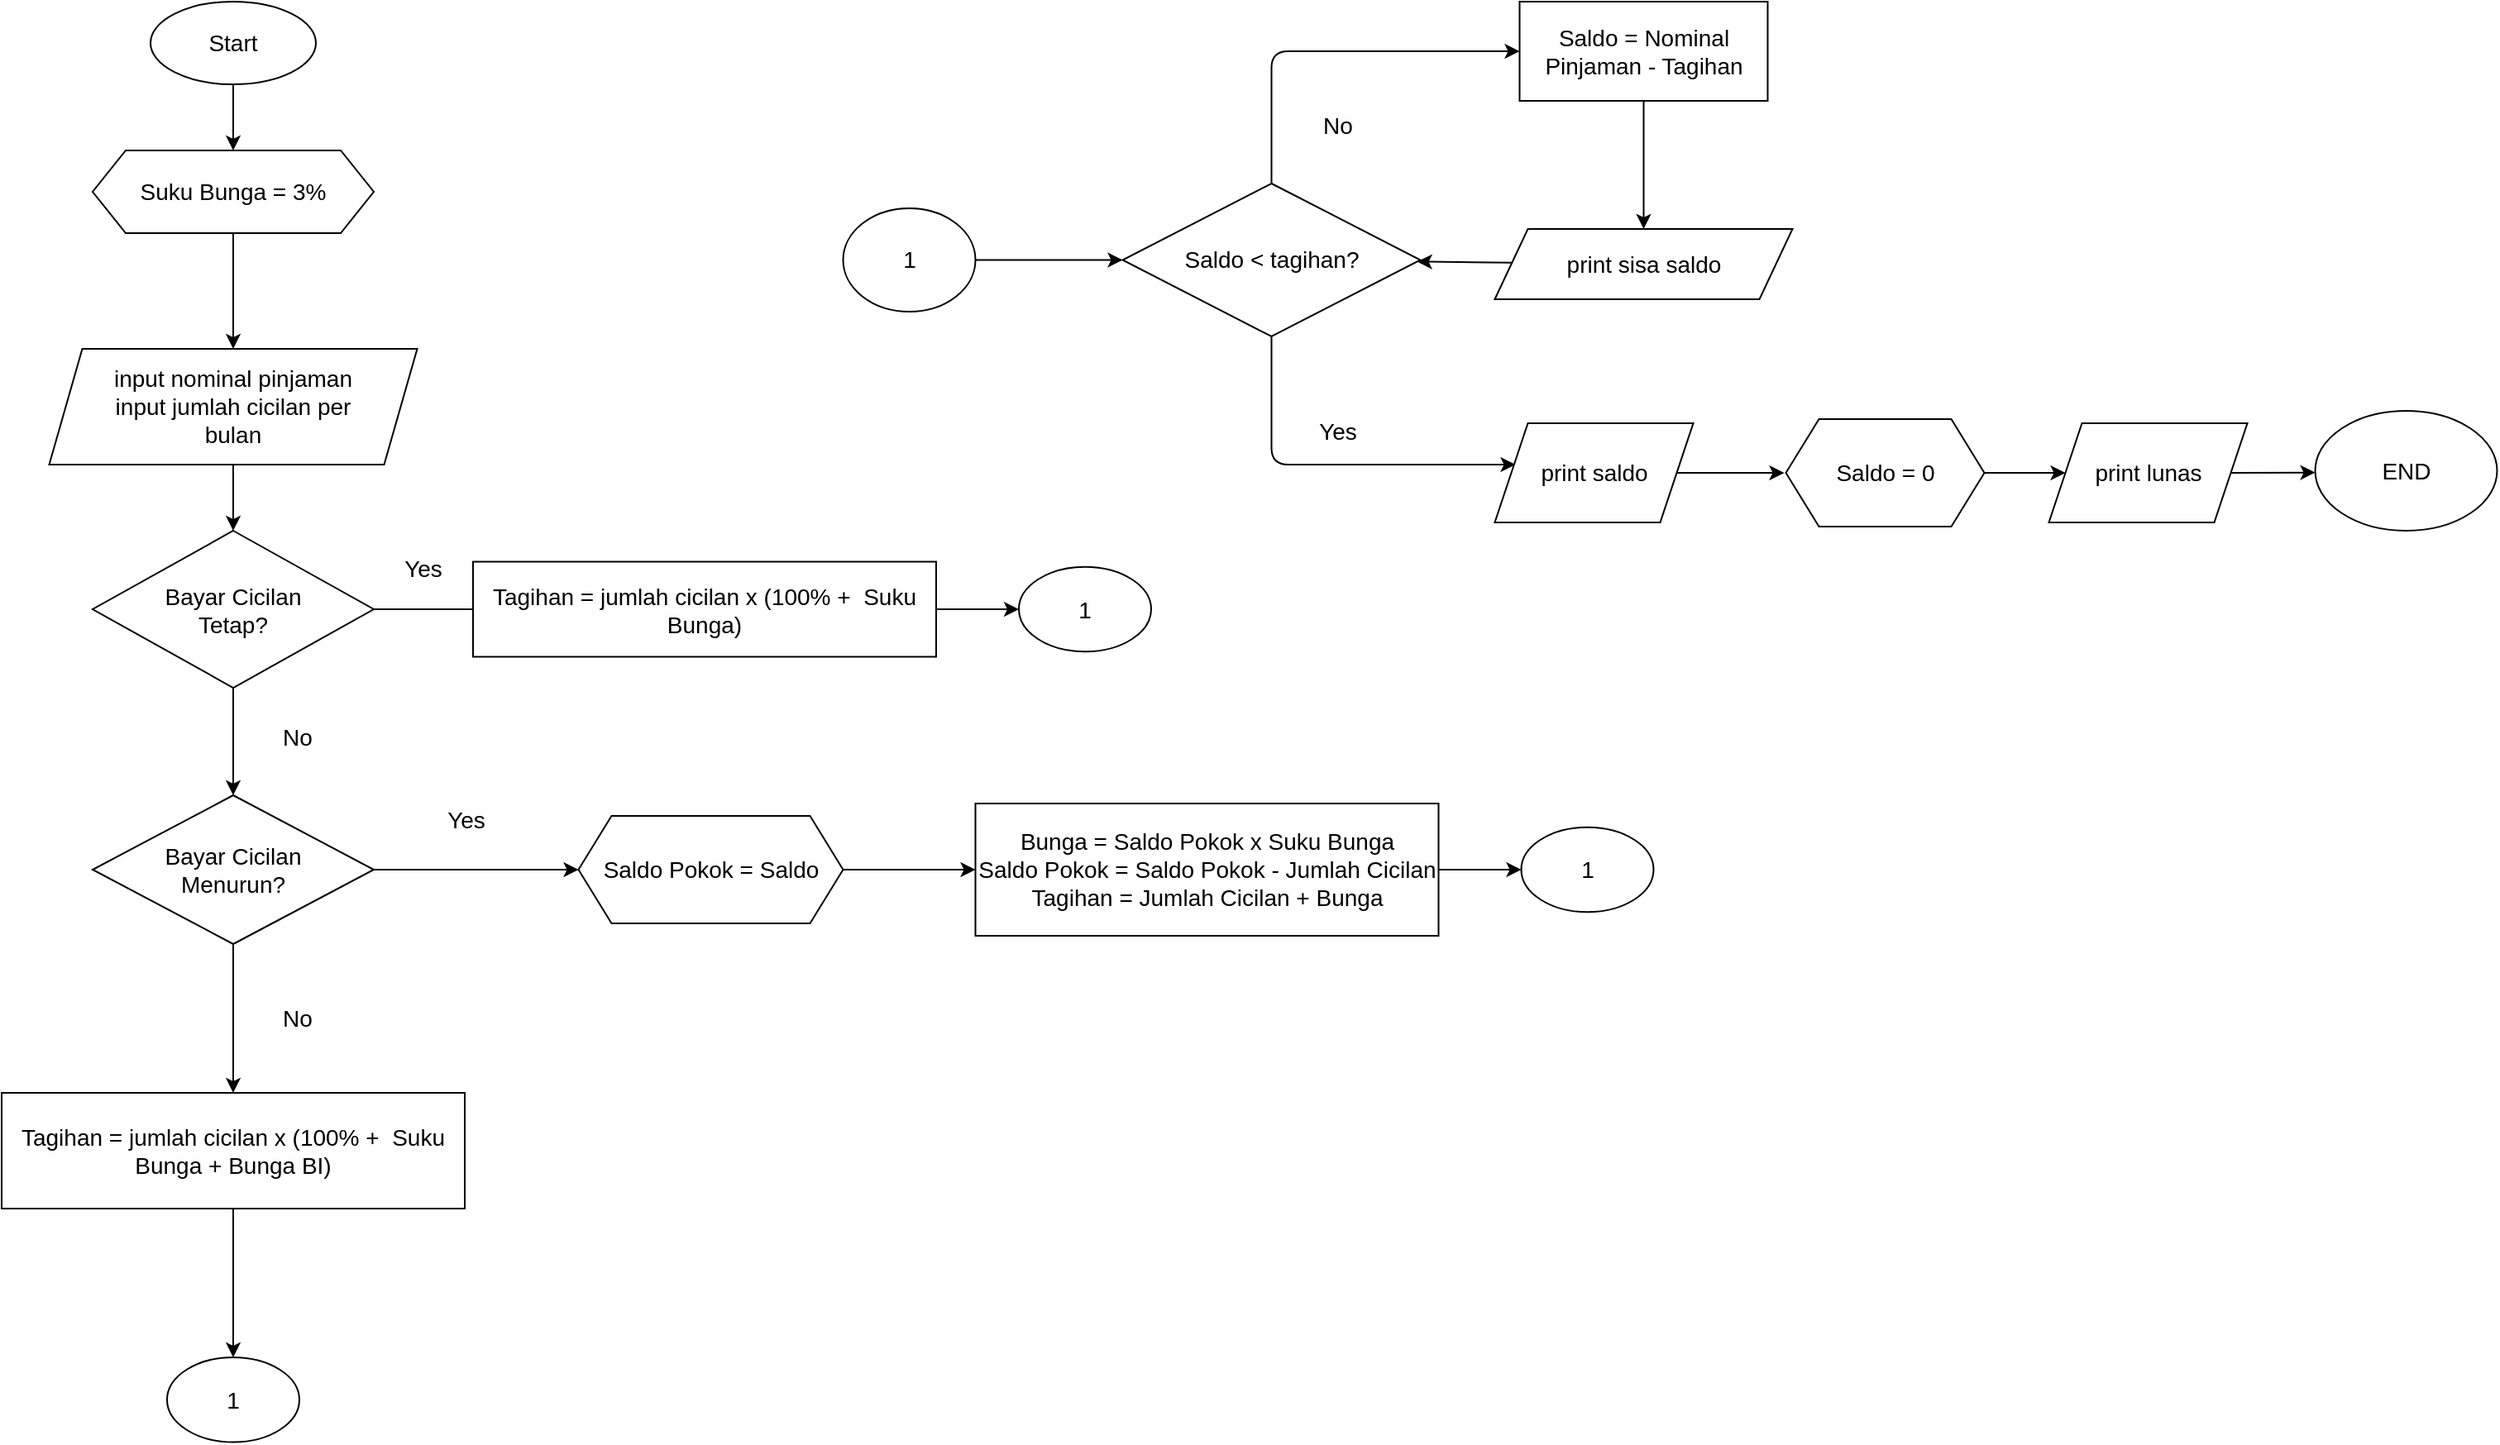 <mxfile>
    <diagram id="K4Aeg-x5-EhiiIRRC4Lz" name="Page-1">
        <mxGraphModel dx="4008" dy="1668" grid="1" gridSize="10" guides="1" tooltips="1" connect="1" arrows="1" fold="1" page="1" pageScale="1" pageWidth="1654" pageHeight="1169" math="0" shadow="0">
            <root>
                <mxCell id="0"/>
                <mxCell id="1" parent="0"/>
                <mxCell id="13" style="edgeStyle=none;html=1;entryX=0.5;entryY=0;entryDx=0;entryDy=0;fontSize=14;" edge="1" parent="1" target="8">
                    <mxGeometry relative="1" as="geometry">
                        <mxPoint x="213" y="429" as="sourcePoint"/>
                    </mxGeometry>
                </mxCell>
                <mxCell id="19" style="edgeStyle=none;html=1;exitX=1;exitY=0.5;exitDx=0;exitDy=0;fontSize=14;" edge="1" parent="1" source="8">
                    <mxGeometry relative="1" as="geometry">
                        <mxPoint x="373" y="516.5" as="targetPoint"/>
                    </mxGeometry>
                </mxCell>
                <mxCell id="27" value="" style="group" vertex="1" connectable="0" parent="1">
                    <mxGeometry x="163" y="149" width="100" height="50" as="geometry"/>
                </mxCell>
                <mxCell id="2" value="" style="ellipse;whiteSpace=wrap;html=1;" vertex="1" parent="27">
                    <mxGeometry width="100" height="50" as="geometry"/>
                </mxCell>
                <mxCell id="3" value="Start" style="text;html=1;strokeColor=none;fillColor=none;align=center;verticalAlign=middle;whiteSpace=wrap;rounded=0;fontSize=14;" vertex="1" parent="27">
                    <mxGeometry x="20" y="10" width="60" height="30" as="geometry"/>
                </mxCell>
                <mxCell id="28" value="" style="group" vertex="1" connectable="0" parent="1">
                    <mxGeometry x="128" y="239" width="170" height="50" as="geometry"/>
                </mxCell>
                <mxCell id="22" value="" style="shape=hexagon;perimeter=hexagonPerimeter2;whiteSpace=wrap;html=1;fixedSize=1;fontSize=14;" vertex="1" parent="28">
                    <mxGeometry width="170" height="50" as="geometry"/>
                </mxCell>
                <mxCell id="23" value="Suku Bunga = 3%" style="text;html=1;strokeColor=none;fillColor=none;align=center;verticalAlign=middle;whiteSpace=wrap;rounded=0;fontSize=14;" vertex="1" parent="28">
                    <mxGeometry x="20" y="10" width="130" height="30" as="geometry"/>
                </mxCell>
                <mxCell id="29" value="" style="group" vertex="1" connectable="0" parent="1">
                    <mxGeometry x="128" y="469" width="170" height="95" as="geometry"/>
                </mxCell>
                <mxCell id="8" value="" style="rhombus;whiteSpace=wrap;html=1;fontSize=14;" vertex="1" parent="29">
                    <mxGeometry width="170" height="95" as="geometry"/>
                </mxCell>
                <mxCell id="9" value="Bayar Cicilan Tetap?" style="text;html=1;strokeColor=none;fillColor=none;align=center;verticalAlign=middle;whiteSpace=wrap;rounded=0;fontSize=14;" vertex="1" parent="29">
                    <mxGeometry x="40" y="32.5" width="90" height="30" as="geometry"/>
                </mxCell>
                <mxCell id="30" value="" style="group" vertex="1" connectable="0" parent="1">
                    <mxGeometry x="101.75" y="359" width="222.5" height="70" as="geometry"/>
                </mxCell>
                <mxCell id="4" value="" style="shape=parallelogram;perimeter=parallelogramPerimeter;whiteSpace=wrap;html=1;fixedSize=1;" vertex="1" parent="30">
                    <mxGeometry width="222.5" height="70" as="geometry"/>
                </mxCell>
                <mxCell id="5" value="input nominal pinjaman&lt;br&gt;input jumlah cicilan per bulan" style="text;html=1;strokeColor=none;fillColor=none;align=center;verticalAlign=middle;whiteSpace=wrap;rounded=0;fontSize=14;container=1;" vertex="1" parent="30">
                    <mxGeometry x="31.25" y="20" width="160" height="30" as="geometry"/>
                </mxCell>
                <mxCell id="31" value="" style="group" vertex="1" connectable="0" parent="1">
                    <mxGeometry x="128" y="629" width="170" height="90" as="geometry"/>
                </mxCell>
                <mxCell id="15" value="" style="rhombus;whiteSpace=wrap;html=1;fontSize=14;" vertex="1" parent="31">
                    <mxGeometry width="170" height="90" as="geometry"/>
                </mxCell>
                <mxCell id="16" value="Bayar Cicilan Menurun?" style="text;html=1;strokeColor=none;fillColor=none;align=center;verticalAlign=middle;whiteSpace=wrap;rounded=0;fontSize=14;" vertex="1" parent="31">
                    <mxGeometry x="40" y="30" width="90" height="30" as="geometry"/>
                </mxCell>
                <mxCell id="32" style="edgeStyle=none;html=1;exitX=0.5;exitY=1;exitDx=0;exitDy=0;entryX=0.5;entryY=0;entryDx=0;entryDy=0;fontSize=14;" edge="1" parent="1" source="2" target="22">
                    <mxGeometry relative="1" as="geometry"/>
                </mxCell>
                <mxCell id="33" style="edgeStyle=none;html=1;exitX=0.5;exitY=1;exitDx=0;exitDy=0;entryX=0.5;entryY=0;entryDx=0;entryDy=0;fontSize=14;" edge="1" parent="1" source="22" target="4">
                    <mxGeometry relative="1" as="geometry"/>
                </mxCell>
                <mxCell id="GhluYq-a9iWKE2ZTerh3-66" style="edgeStyle=none;html=1;exitX=1;exitY=0.5;exitDx=0;exitDy=0;entryX=0;entryY=0.5;entryDx=0;entryDy=0;fontSize=14;" edge="1" parent="1" source="35" target="GhluYq-a9iWKE2ZTerh3-65">
                    <mxGeometry relative="1" as="geometry"/>
                </mxCell>
                <mxCell id="35" value="Tagihan = jumlah cicilan x (100% +&amp;nbsp; Suku Bunga)" style="rounded=0;whiteSpace=wrap;html=1;fontSize=14;" vertex="1" parent="1">
                    <mxGeometry x="358" y="487.75" width="280" height="57.5" as="geometry"/>
                </mxCell>
                <mxCell id="GhluYq-a9iWKE2ZTerh3-39" value="Yes" style="text;html=1;strokeColor=none;fillColor=none;align=center;verticalAlign=middle;whiteSpace=wrap;rounded=0;fontSize=14;" vertex="1" parent="1">
                    <mxGeometry x="298" y="476.5" width="60" height="30" as="geometry"/>
                </mxCell>
                <mxCell id="GhluYq-a9iWKE2ZTerh3-58" value="Bunga = Saldo Pokok x Suku Bunga&lt;br&gt;Saldo Pokok = Saldo Pokok - Jumlah Cicilan&lt;br&gt;Tagihan = Jumlah Cicilan + Bunga" style="rounded=0;whiteSpace=wrap;html=1;fontSize=14;" vertex="1" parent="1">
                    <mxGeometry x="661.75" y="634" width="280" height="80" as="geometry"/>
                </mxCell>
                <mxCell id="GhluYq-a9iWKE2ZTerh3-63" value="" style="group" vertex="1" connectable="0" parent="1">
                    <mxGeometry x="750.75" y="149" width="680" height="325" as="geometry"/>
                </mxCell>
                <mxCell id="GhluYq-a9iWKE2ZTerh3-45" style="edgeStyle=none;html=1;entryX=0;entryY=0.5;entryDx=0;entryDy=0;fontSize=14;" edge="1" parent="GhluYq-a9iWKE2ZTerh3-63" source="GhluYq-a9iWKE2ZTerh3-37">
                    <mxGeometry relative="1" as="geometry">
                        <mxPoint x="237.5" y="280" as="targetPoint"/>
                        <Array as="points">
                            <mxPoint x="90" y="280"/>
                        </Array>
                    </mxGeometry>
                </mxCell>
                <mxCell id="GhluYq-a9iWKE2ZTerh3-37" value="Saldo &amp;lt; tagihan?" style="rhombus;whiteSpace=wrap;html=1;fontSize=14;" vertex="1" parent="GhluYq-a9iWKE2ZTerh3-63">
                    <mxGeometry y="110" width="180" height="92.5" as="geometry"/>
                </mxCell>
                <mxCell id="GhluYq-a9iWKE2ZTerh3-38" value="Saldo = Nominal Pinjaman - Tagihan" style="rounded=0;whiteSpace=wrap;html=1;fontSize=14;" vertex="1" parent="GhluYq-a9iWKE2ZTerh3-63">
                    <mxGeometry x="240" width="150" height="60" as="geometry"/>
                </mxCell>
                <mxCell id="GhluYq-a9iWKE2ZTerh3-40" style="edgeStyle=none;html=1;exitX=0.5;exitY=0;exitDx=0;exitDy=0;fontSize=14;entryX=0;entryY=0.5;entryDx=0;entryDy=0;" edge="1" parent="GhluYq-a9iWKE2ZTerh3-63" source="GhluYq-a9iWKE2ZTerh3-37" target="GhluYq-a9iWKE2ZTerh3-38">
                    <mxGeometry relative="1" as="geometry">
                        <mxPoint x="90" y="25" as="targetPoint"/>
                        <Array as="points">
                            <mxPoint x="90" y="30"/>
                        </Array>
                    </mxGeometry>
                </mxCell>
                <mxCell id="GhluYq-a9iWKE2ZTerh3-43" value="Yes" style="text;html=1;strokeColor=none;fillColor=none;align=center;verticalAlign=middle;whiteSpace=wrap;rounded=0;fontSize=14;" vertex="1" parent="GhluYq-a9iWKE2ZTerh3-63">
                    <mxGeometry x="100" y="245" width="60" height="30" as="geometry"/>
                </mxCell>
                <mxCell id="GhluYq-a9iWKE2ZTerh3-48" style="edgeStyle=none;html=1;fontSize=14;" edge="1" parent="GhluYq-a9iWKE2ZTerh3-63" source="GhluYq-a9iWKE2ZTerh3-46" target="GhluYq-a9iWKE2ZTerh3-37">
                    <mxGeometry relative="1" as="geometry"/>
                </mxCell>
                <mxCell id="GhluYq-a9iWKE2ZTerh3-46" value="print sisa saldo" style="shape=parallelogram;perimeter=parallelogramPerimeter;whiteSpace=wrap;html=1;fixedSize=1;fontSize=14;" vertex="1" parent="GhluYq-a9iWKE2ZTerh3-63">
                    <mxGeometry x="225" y="137.5" width="180" height="42.5" as="geometry"/>
                </mxCell>
                <mxCell id="GhluYq-a9iWKE2ZTerh3-49" style="edgeStyle=none;html=1;exitX=0.5;exitY=1;exitDx=0;exitDy=0;entryX=0.5;entryY=0;entryDx=0;entryDy=0;fontSize=14;" edge="1" parent="GhluYq-a9iWKE2ZTerh3-63" source="GhluYq-a9iWKE2ZTerh3-38" target="GhluYq-a9iWKE2ZTerh3-46">
                    <mxGeometry relative="1" as="geometry"/>
                </mxCell>
                <mxCell id="GhluYq-a9iWKE2ZTerh3-50" value="print saldo" style="shape=parallelogram;perimeter=parallelogramPerimeter;whiteSpace=wrap;html=1;fixedSize=1;fontSize=14;" vertex="1" parent="GhluYq-a9iWKE2ZTerh3-63">
                    <mxGeometry x="225" y="255" width="120" height="60" as="geometry"/>
                </mxCell>
                <mxCell id="GhluYq-a9iWKE2ZTerh3-52" value="" style="edgeStyle=none;html=1;fontSize=14;" edge="1" parent="GhluYq-a9iWKE2ZTerh3-63" source="GhluYq-a9iWKE2ZTerh3-50">
                    <mxGeometry relative="1" as="geometry">
                        <mxPoint x="400" y="285" as="targetPoint"/>
                    </mxGeometry>
                </mxCell>
                <mxCell id="GhluYq-a9iWKE2ZTerh3-54" value="print lunas" style="shape=parallelogram;perimeter=parallelogramPerimeter;whiteSpace=wrap;html=1;fixedSize=1;fontSize=14;" vertex="1" parent="GhluYq-a9iWKE2ZTerh3-63">
                    <mxGeometry x="560" y="255" width="120" height="60" as="geometry"/>
                </mxCell>
                <mxCell id="GhluYq-a9iWKE2ZTerh3-56" value="" style="edgeStyle=none;html=1;fontSize=14;" edge="1" parent="GhluYq-a9iWKE2ZTerh3-63" target="GhluYq-a9iWKE2ZTerh3-54">
                    <mxGeometry relative="1" as="geometry">
                        <mxPoint x="520" y="285" as="sourcePoint"/>
                    </mxGeometry>
                </mxCell>
                <mxCell id="GhluYq-a9iWKE2ZTerh3-93" value="No" style="text;html=1;strokeColor=none;fillColor=none;align=center;verticalAlign=middle;whiteSpace=wrap;rounded=0;fontSize=14;" vertex="1" parent="GhluYq-a9iWKE2ZTerh3-63">
                    <mxGeometry x="100" y="60" width="60" height="30" as="geometry"/>
                </mxCell>
                <mxCell id="GhluYq-a9iWKE2ZTerh3-95" value="Saldo = 0" style="shape=hexagon;perimeter=hexagonPerimeter2;whiteSpace=wrap;html=1;fixedSize=1;fontSize=14;" vertex="1" parent="GhluYq-a9iWKE2ZTerh3-63">
                    <mxGeometry x="401" y="252.5" width="120" height="65" as="geometry"/>
                </mxCell>
                <mxCell id="GhluYq-a9iWKE2ZTerh3-65" value="1" style="ellipse;whiteSpace=wrap;html=1;fontSize=14;" vertex="1" parent="1">
                    <mxGeometry x="688" y="490.88" width="80" height="51.25" as="geometry"/>
                </mxCell>
                <mxCell id="GhluYq-a9iWKE2ZTerh3-67" style="edgeStyle=none;html=1;exitX=0.5;exitY=1;exitDx=0;exitDy=0;fontSize=14;" edge="1" parent="1" source="8" target="15">
                    <mxGeometry relative="1" as="geometry"/>
                </mxCell>
                <mxCell id="GhluYq-a9iWKE2ZTerh3-80" value="" style="edgeStyle=none;html=1;fontSize=14;" edge="1" parent="1" source="GhluYq-a9iWKE2ZTerh3-69" target="GhluYq-a9iWKE2ZTerh3-79">
                    <mxGeometry relative="1" as="geometry"/>
                </mxCell>
                <mxCell id="GhluYq-a9iWKE2ZTerh3-69" value="Tagihan = jumlah cicilan x (100% +&amp;nbsp; Suku Bunga + Bunga BI)" style="rounded=0;whiteSpace=wrap;html=1;fontSize=14;" vertex="1" parent="1">
                    <mxGeometry x="73" y="809" width="280" height="70" as="geometry"/>
                </mxCell>
                <mxCell id="GhluYq-a9iWKE2ZTerh3-70" style="edgeStyle=none;html=1;exitX=0.5;exitY=1;exitDx=0;exitDy=0;entryX=0.5;entryY=0;entryDx=0;entryDy=0;fontSize=14;" edge="1" parent="1" source="15" target="GhluYq-a9iWKE2ZTerh3-69">
                    <mxGeometry relative="1" as="geometry"/>
                </mxCell>
                <mxCell id="GhluYq-a9iWKE2ZTerh3-73" style="edgeStyle=none;html=1;exitX=1;exitY=0.5;exitDx=0;exitDy=0;entryX=0;entryY=0.5;entryDx=0;entryDy=0;fontSize=14;" edge="1" parent="1" source="GhluYq-a9iWKE2ZTerh3-71" target="GhluYq-a9iWKE2ZTerh3-58">
                    <mxGeometry relative="1" as="geometry"/>
                </mxCell>
                <mxCell id="GhluYq-a9iWKE2ZTerh3-71" value="Saldo Pokok = Saldo" style="shape=hexagon;perimeter=hexagonPerimeter2;whiteSpace=wrap;html=1;fixedSize=1;fontSize=14;" vertex="1" parent="1">
                    <mxGeometry x="421.75" y="641.5" width="160" height="65" as="geometry"/>
                </mxCell>
                <mxCell id="GhluYq-a9iWKE2ZTerh3-72" style="edgeStyle=none;html=1;exitX=1;exitY=0.5;exitDx=0;exitDy=0;entryX=0;entryY=0.5;entryDx=0;entryDy=0;fontSize=14;" edge="1" parent="1" source="15" target="GhluYq-a9iWKE2ZTerh3-71">
                    <mxGeometry relative="1" as="geometry"/>
                </mxCell>
                <mxCell id="GhluYq-a9iWKE2ZTerh3-74" style="edgeStyle=none;html=1;exitX=1;exitY=0.5;exitDx=0;exitDy=0;entryX=0;entryY=0.5;entryDx=0;entryDy=0;fontSize=14;" edge="1" parent="1" target="GhluYq-a9iWKE2ZTerh3-75">
                    <mxGeometry relative="1" as="geometry">
                        <mxPoint x="941.75" y="673.99" as="sourcePoint"/>
                    </mxGeometry>
                </mxCell>
                <mxCell id="GhluYq-a9iWKE2ZTerh3-75" value="1" style="ellipse;whiteSpace=wrap;html=1;fontSize=14;" vertex="1" parent="1">
                    <mxGeometry x="991.75" y="648.37" width="80" height="51.25" as="geometry"/>
                </mxCell>
                <mxCell id="GhluYq-a9iWKE2ZTerh3-79" value="1" style="ellipse;whiteSpace=wrap;html=1;fontSize=14;" vertex="1" parent="1">
                    <mxGeometry x="173" y="969" width="80" height="51.25" as="geometry"/>
                </mxCell>
                <mxCell id="GhluYq-a9iWKE2ZTerh3-86" style="edgeStyle=none;html=1;exitX=1;exitY=0.5;exitDx=0;exitDy=0;entryX=0;entryY=0.5;entryDx=0;entryDy=0;fontSize=14;" edge="1" parent="1" source="GhluYq-a9iWKE2ZTerh3-85" target="GhluYq-a9iWKE2ZTerh3-37">
                    <mxGeometry relative="1" as="geometry"/>
                </mxCell>
                <mxCell id="GhluYq-a9iWKE2ZTerh3-85" value="1" style="ellipse;whiteSpace=wrap;html=1;fontSize=14;" vertex="1" parent="1">
                    <mxGeometry x="581.75" y="274" width="80" height="62.5" as="geometry"/>
                </mxCell>
                <mxCell id="GhluYq-a9iWKE2ZTerh3-88" style="edgeStyle=none;html=1;exitX=1;exitY=0.5;exitDx=0;exitDy=0;fontSize=14;" edge="1" parent="1" source="GhluYq-a9iWKE2ZTerh3-54">
                    <mxGeometry relative="1" as="geometry">
                        <mxPoint x="1471.75" y="433.8" as="targetPoint"/>
                    </mxGeometry>
                </mxCell>
                <mxCell id="GhluYq-a9iWKE2ZTerh3-89" value="END" style="ellipse;whiteSpace=wrap;html=1;fontSize=14;" vertex="1" parent="1">
                    <mxGeometry x="1471.75" y="396.5" width="110" height="72.5" as="geometry"/>
                </mxCell>
                <mxCell id="GhluYq-a9iWKE2ZTerh3-90" value="No" style="text;html=1;strokeColor=none;fillColor=none;align=center;verticalAlign=middle;whiteSpace=wrap;rounded=0;fontSize=14;" vertex="1" parent="1">
                    <mxGeometry x="221.75" y="579" width="60" height="30" as="geometry"/>
                </mxCell>
                <mxCell id="GhluYq-a9iWKE2ZTerh3-91" value="Yes" style="text;html=1;strokeColor=none;fillColor=none;align=center;verticalAlign=middle;whiteSpace=wrap;rounded=0;fontSize=14;" vertex="1" parent="1">
                    <mxGeometry x="324.25" y="629" width="60" height="30" as="geometry"/>
                </mxCell>
                <mxCell id="GhluYq-a9iWKE2ZTerh3-92" value="No" style="text;html=1;strokeColor=none;fillColor=none;align=center;verticalAlign=middle;whiteSpace=wrap;rounded=0;fontSize=14;" vertex="1" parent="1">
                    <mxGeometry x="221.75" y="749" width="60" height="30" as="geometry"/>
                </mxCell>
            </root>
        </mxGraphModel>
    </diagram>
    <diagram id="ks604LZYkBkToFcWcFX2" name="Page-2">
        <mxGraphModel dx="1002" dy="417" grid="1" gridSize="10" guides="1" tooltips="1" connect="1" arrows="1" fold="1" page="1" pageScale="1" pageWidth="827" pageHeight="1169" math="0" shadow="0">
            <root>
                <mxCell id="0"/>
                <mxCell id="1" parent="0"/>
            </root>
        </mxGraphModel>
    </diagram>
</mxfile>